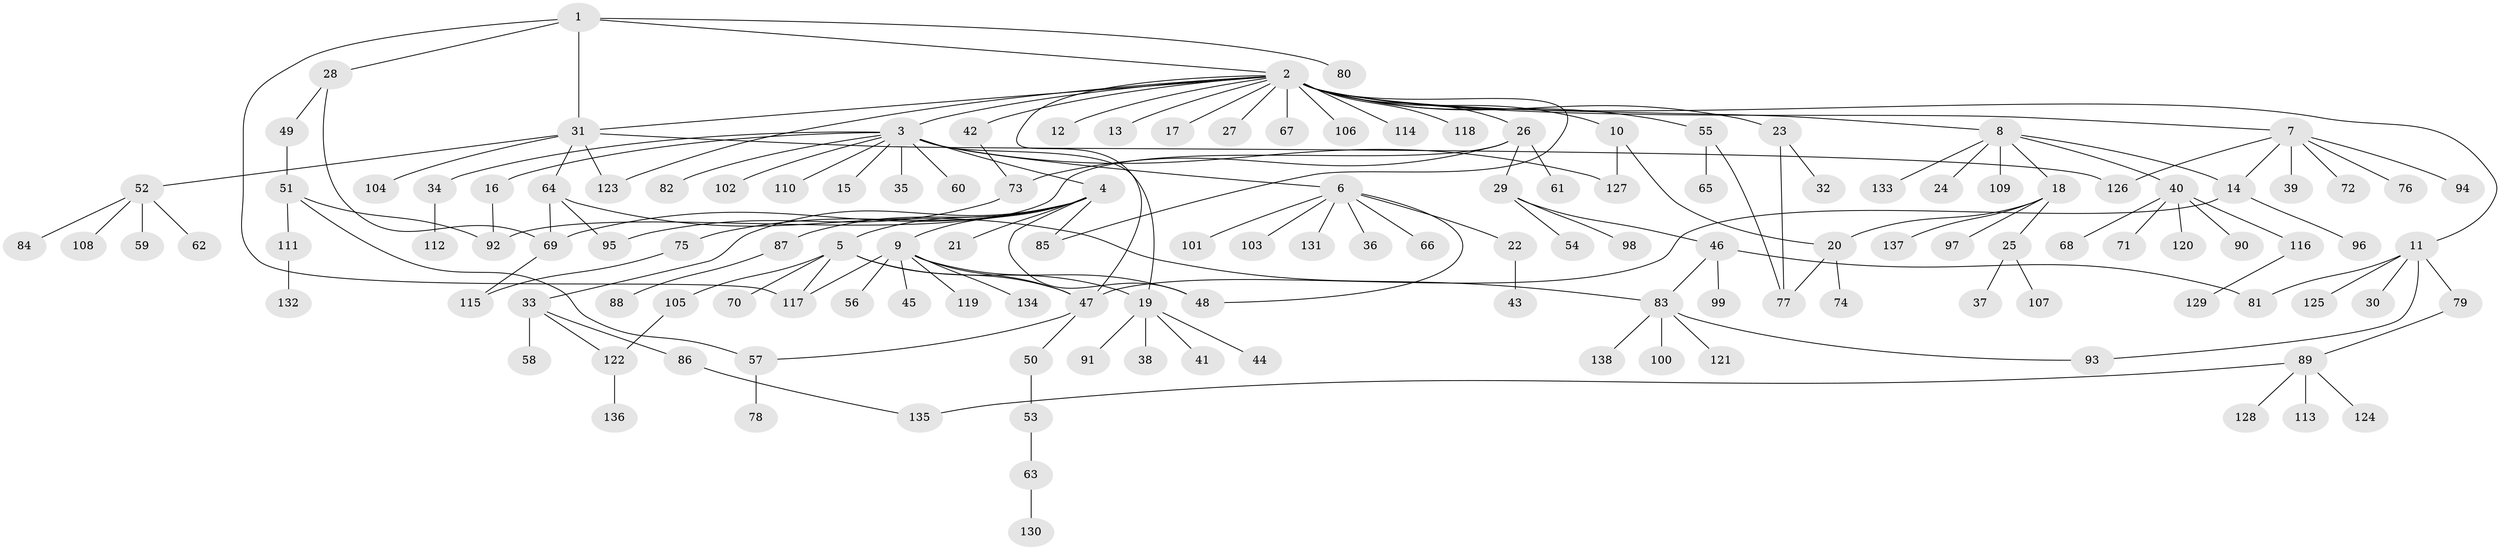 // coarse degree distribution, {14: 0.03636363636363636, 6: 0.01818181818181818, 1: 0.6727272727272727, 5: 0.05454545454545454, 2: 0.12727272727272726, 4: 0.03636363636363636, 12: 0.01818181818181818, 7: 0.01818181818181818, 11: 0.01818181818181818}
// Generated by graph-tools (version 1.1) at 2025/51/03/04/25 21:51:06]
// undirected, 138 vertices, 167 edges
graph export_dot {
graph [start="1"]
  node [color=gray90,style=filled];
  1;
  2;
  3;
  4;
  5;
  6;
  7;
  8;
  9;
  10;
  11;
  12;
  13;
  14;
  15;
  16;
  17;
  18;
  19;
  20;
  21;
  22;
  23;
  24;
  25;
  26;
  27;
  28;
  29;
  30;
  31;
  32;
  33;
  34;
  35;
  36;
  37;
  38;
  39;
  40;
  41;
  42;
  43;
  44;
  45;
  46;
  47;
  48;
  49;
  50;
  51;
  52;
  53;
  54;
  55;
  56;
  57;
  58;
  59;
  60;
  61;
  62;
  63;
  64;
  65;
  66;
  67;
  68;
  69;
  70;
  71;
  72;
  73;
  74;
  75;
  76;
  77;
  78;
  79;
  80;
  81;
  82;
  83;
  84;
  85;
  86;
  87;
  88;
  89;
  90;
  91;
  92;
  93;
  94;
  95;
  96;
  97;
  98;
  99;
  100;
  101;
  102;
  103;
  104;
  105;
  106;
  107;
  108;
  109;
  110;
  111;
  112;
  113;
  114;
  115;
  116;
  117;
  118;
  119;
  120;
  121;
  122;
  123;
  124;
  125;
  126;
  127;
  128;
  129;
  130;
  131;
  132;
  133;
  134;
  135;
  136;
  137;
  138;
  1 -- 2;
  1 -- 28;
  1 -- 31;
  1 -- 80;
  1 -- 117;
  2 -- 3;
  2 -- 7;
  2 -- 8;
  2 -- 10;
  2 -- 11;
  2 -- 12;
  2 -- 13;
  2 -- 17;
  2 -- 23;
  2 -- 26;
  2 -- 27;
  2 -- 31;
  2 -- 42;
  2 -- 47;
  2 -- 55;
  2 -- 67;
  2 -- 85;
  2 -- 106;
  2 -- 114;
  2 -- 118;
  2 -- 123;
  3 -- 4;
  3 -- 6;
  3 -- 15;
  3 -- 16;
  3 -- 19;
  3 -- 34;
  3 -- 35;
  3 -- 60;
  3 -- 82;
  3 -- 102;
  3 -- 110;
  3 -- 127;
  4 -- 5;
  4 -- 9;
  4 -- 21;
  4 -- 33;
  4 -- 48;
  4 -- 69;
  4 -- 75;
  4 -- 85;
  4 -- 87;
  5 -- 19;
  5 -- 47;
  5 -- 70;
  5 -- 105;
  5 -- 117;
  6 -- 22;
  6 -- 36;
  6 -- 48;
  6 -- 66;
  6 -- 101;
  6 -- 103;
  6 -- 131;
  7 -- 14;
  7 -- 39;
  7 -- 72;
  7 -- 76;
  7 -- 94;
  7 -- 126;
  8 -- 14;
  8 -- 18;
  8 -- 24;
  8 -- 40;
  8 -- 109;
  8 -- 133;
  9 -- 45;
  9 -- 47;
  9 -- 48;
  9 -- 56;
  9 -- 117;
  9 -- 119;
  9 -- 134;
  10 -- 20;
  10 -- 127;
  11 -- 30;
  11 -- 79;
  11 -- 81;
  11 -- 93;
  11 -- 125;
  14 -- 47;
  14 -- 96;
  16 -- 92;
  18 -- 20;
  18 -- 25;
  18 -- 97;
  18 -- 137;
  19 -- 38;
  19 -- 41;
  19 -- 44;
  19 -- 91;
  20 -- 74;
  20 -- 77;
  22 -- 43;
  23 -- 32;
  23 -- 77;
  25 -- 37;
  25 -- 107;
  26 -- 29;
  26 -- 61;
  26 -- 73;
  26 -- 92;
  28 -- 49;
  28 -- 69;
  29 -- 46;
  29 -- 54;
  29 -- 98;
  31 -- 52;
  31 -- 64;
  31 -- 104;
  31 -- 123;
  31 -- 126;
  33 -- 58;
  33 -- 86;
  33 -- 122;
  34 -- 112;
  40 -- 68;
  40 -- 71;
  40 -- 90;
  40 -- 116;
  40 -- 120;
  42 -- 73;
  46 -- 81;
  46 -- 83;
  46 -- 99;
  47 -- 50;
  47 -- 57;
  49 -- 51;
  50 -- 53;
  51 -- 57;
  51 -- 92;
  51 -- 111;
  52 -- 59;
  52 -- 62;
  52 -- 84;
  52 -- 108;
  53 -- 63;
  55 -- 65;
  55 -- 77;
  57 -- 78;
  63 -- 130;
  64 -- 69;
  64 -- 83;
  64 -- 95;
  69 -- 115;
  73 -- 95;
  75 -- 115;
  79 -- 89;
  83 -- 93;
  83 -- 100;
  83 -- 121;
  83 -- 138;
  86 -- 135;
  87 -- 88;
  89 -- 113;
  89 -- 124;
  89 -- 128;
  89 -- 135;
  105 -- 122;
  111 -- 132;
  116 -- 129;
  122 -- 136;
}
